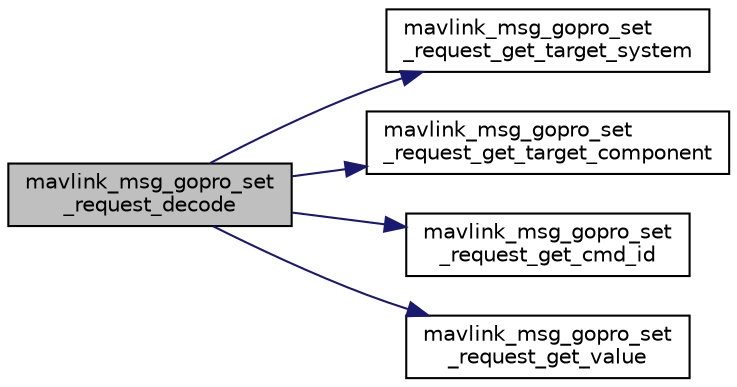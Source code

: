 digraph "mavlink_msg_gopro_set_request_decode"
{
 // INTERACTIVE_SVG=YES
  edge [fontname="Helvetica",fontsize="10",labelfontname="Helvetica",labelfontsize="10"];
  node [fontname="Helvetica",fontsize="10",shape=record];
  rankdir="LR";
  Node1 [label="mavlink_msg_gopro_set\l_request_decode",height=0.2,width=0.4,color="black", fillcolor="grey75", style="filled" fontcolor="black"];
  Node1 -> Node2 [color="midnightblue",fontsize="10",style="solid",fontname="Helvetica"];
  Node2 [label="mavlink_msg_gopro_set\l_request_get_target_system",height=0.2,width=0.4,color="black", fillcolor="white", style="filled",URL="$mavlink__msg__gopro__set__request_8h.html#a958d20a2fbed2dddb4f24016e3a544c2",tooltip="Send a gopro_set_request message. "];
  Node1 -> Node3 [color="midnightblue",fontsize="10",style="solid",fontname="Helvetica"];
  Node3 [label="mavlink_msg_gopro_set\l_request_get_target_component",height=0.2,width=0.4,color="black", fillcolor="white", style="filled",URL="$mavlink__msg__gopro__set__request_8h.html#a836aa036a5b1488e6e70abef94f88816",tooltip="Get field target_component from gopro_set_request message. "];
  Node1 -> Node4 [color="midnightblue",fontsize="10",style="solid",fontname="Helvetica"];
  Node4 [label="mavlink_msg_gopro_set\l_request_get_cmd_id",height=0.2,width=0.4,color="black", fillcolor="white", style="filled",URL="$mavlink__msg__gopro__set__request_8h.html#ac8310d6e258116cd0c469070d20b2c5a",tooltip="Get field cmd_id from gopro_set_request message. "];
  Node1 -> Node5 [color="midnightblue",fontsize="10",style="solid",fontname="Helvetica"];
  Node5 [label="mavlink_msg_gopro_set\l_request_get_value",height=0.2,width=0.4,color="black", fillcolor="white", style="filled",URL="$mavlink__msg__gopro__set__request_8h.html#a7d39a8643b164db7cb47f1fcebda3959",tooltip="Get field value from gopro_set_request message. "];
}
